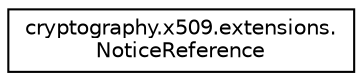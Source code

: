 digraph "Graphical Class Hierarchy"
{
 // LATEX_PDF_SIZE
  edge [fontname="Helvetica",fontsize="10",labelfontname="Helvetica",labelfontsize="10"];
  node [fontname="Helvetica",fontsize="10",shape=record];
  rankdir="LR";
  Node0 [label="cryptography.x509.extensions.\lNoticeReference",height=0.2,width=0.4,color="black", fillcolor="white", style="filled",URL="$classcryptography_1_1x509_1_1extensions_1_1NoticeReference.html",tooltip=" "];
}
